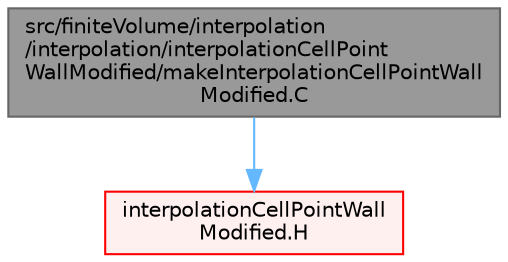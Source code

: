 digraph "src/finiteVolume/interpolation/interpolation/interpolationCellPointWallModified/makeInterpolationCellPointWallModified.C"
{
 // LATEX_PDF_SIZE
  bgcolor="transparent";
  edge [fontname=Helvetica,fontsize=10,labelfontname=Helvetica,labelfontsize=10];
  node [fontname=Helvetica,fontsize=10,shape=box,height=0.2,width=0.4];
  Node1 [id="Node000001",label="src/finiteVolume/interpolation\l/interpolation/interpolationCellPoint\lWallModified/makeInterpolationCellPointWall\lModified.C",height=0.2,width=0.4,color="gray40", fillcolor="grey60", style="filled", fontcolor="black",tooltip=" "];
  Node1 -> Node2 [id="edge1_Node000001_Node000002",color="steelblue1",style="solid",tooltip=" "];
  Node2 [id="Node000002",label="interpolationCellPointWall\lModified.H",height=0.2,width=0.4,color="red", fillcolor="#FFF0F0", style="filled",URL="$interpolationCellPointWallModified_8H.html",tooltip=" "];
}
